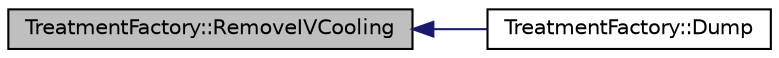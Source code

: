 digraph G
{
  edge [fontname="Helvetica",fontsize="10",labelfontname="Helvetica",labelfontsize="10"];
  node [fontname="Helvetica",fontsize="10",shape=record];
  rankdir="LR";
  Node1 [label="TreatmentFactory::RemoveIVCooling",height=0.2,width=0.4,color="black", fillcolor="grey75", style="filled" fontcolor="black"];
  Node1 -> Node2 [dir="back",color="midnightblue",fontsize="10",style="solid",fontname="Helvetica"];
  Node2 [label="TreatmentFactory::Dump",height=0.2,width=0.4,color="black", fillcolor="white", style="filled",URL="$class_treatment_factory.html#aa416589f1fa2025f1dc8dfbbcd5f9371",tooltip="Write Modification (exchange between Cooling, Separation and Stock)"];
}
